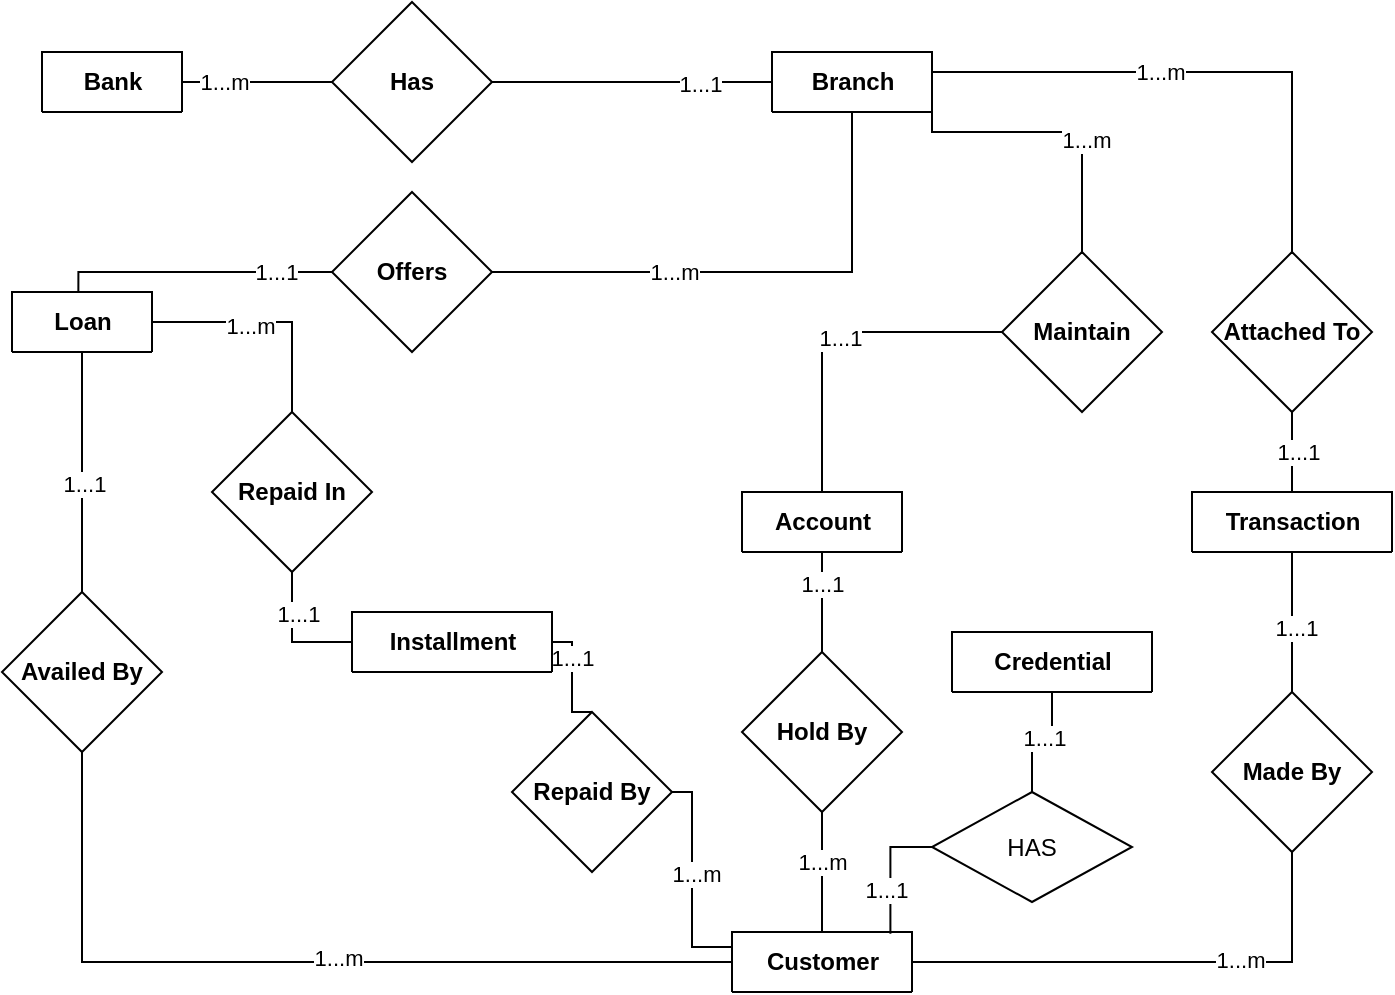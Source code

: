 <mxfile version="24.4.9" type="device">
  <diagram id="R2lEEEUBdFMjLlhIrx00" name="Page-1">
    <mxGraphModel dx="989" dy="1609" grid="1" gridSize="10" guides="1" tooltips="1" connect="1" arrows="1" fold="1" page="1" pageScale="1" pageWidth="850" pageHeight="1100" math="0" shadow="0" extFonts="Permanent Marker^https://fonts.googleapis.com/css?family=Permanent+Marker">
      <root>
        <mxCell id="0" />
        <mxCell id="1" parent="0" />
        <mxCell id="iiLGpg_i-QroYC0G67r9-32" value="" style="rounded=0;orthogonalLoop=1;jettySize=auto;html=1;endArrow=none;endFill=0;" parent="1" source="iiLGpg_i-QroYC0G67r9-1" target="iiLGpg_i-QroYC0G67r9-31" edge="1">
          <mxGeometry relative="1" as="geometry" />
        </mxCell>
        <mxCell id="iiLGpg_i-QroYC0G67r9-34" value="1...m" style="edgeLabel;html=1;align=center;verticalAlign=middle;resizable=0;points=[];" parent="iiLGpg_i-QroYC0G67r9-32" vertex="1" connectable="0">
          <mxGeometry x="-0.45" relative="1" as="geometry">
            <mxPoint as="offset" />
          </mxGeometry>
        </mxCell>
        <mxCell id="iiLGpg_i-QroYC0G67r9-1" value="Bank" style="shape=table;startSize=30;container=1;collapsible=1;childLayout=tableLayout;fixedRows=1;rowLines=0;fontStyle=1;align=center;resizeLast=1;html=1;" parent="1" vertex="1" collapsed="1">
          <mxGeometry x="135" y="20" width="70" height="30" as="geometry">
            <mxRectangle x="25" y="5" width="180" height="180" as="alternateBounds" />
          </mxGeometry>
        </mxCell>
        <mxCell id="iiLGpg_i-QroYC0G67r9-2" value="" style="shape=tableRow;horizontal=0;startSize=0;swimlaneHead=0;swimlaneBody=0;fillColor=none;collapsible=0;dropTarget=0;points=[[0,0.5],[1,0.5]];portConstraint=eastwest;top=0;left=0;right=0;bottom=1;" parent="iiLGpg_i-QroYC0G67r9-1" vertex="1">
          <mxGeometry y="30" width="180" height="30" as="geometry" />
        </mxCell>
        <mxCell id="iiLGpg_i-QroYC0G67r9-3" value="PK" style="shape=partialRectangle;connectable=0;fillColor=none;top=0;left=0;bottom=0;right=0;fontStyle=1;overflow=hidden;whiteSpace=wrap;html=1;" parent="iiLGpg_i-QroYC0G67r9-2" vertex="1">
          <mxGeometry width="30" height="30" as="geometry">
            <mxRectangle width="30" height="30" as="alternateBounds" />
          </mxGeometry>
        </mxCell>
        <mxCell id="iiLGpg_i-QroYC0G67r9-4" value="BankId" style="shape=partialRectangle;connectable=0;fillColor=none;top=0;left=0;bottom=0;right=0;align=left;spacingLeft=6;fontStyle=5;overflow=hidden;whiteSpace=wrap;html=1;" parent="iiLGpg_i-QroYC0G67r9-2" vertex="1">
          <mxGeometry x="30" width="150" height="30" as="geometry">
            <mxRectangle width="150" height="30" as="alternateBounds" />
          </mxGeometry>
        </mxCell>
        <mxCell id="iiLGpg_i-QroYC0G67r9-5" value="" style="shape=tableRow;horizontal=0;startSize=0;swimlaneHead=0;swimlaneBody=0;fillColor=none;collapsible=0;dropTarget=0;points=[[0,0.5],[1,0.5]];portConstraint=eastwest;top=0;left=0;right=0;bottom=0;" parent="iiLGpg_i-QroYC0G67r9-1" vertex="1">
          <mxGeometry y="60" width="180" height="30" as="geometry" />
        </mxCell>
        <mxCell id="iiLGpg_i-QroYC0G67r9-6" value="" style="shape=partialRectangle;connectable=0;fillColor=none;top=0;left=0;bottom=0;right=0;editable=1;overflow=hidden;whiteSpace=wrap;html=1;" parent="iiLGpg_i-QroYC0G67r9-5" vertex="1">
          <mxGeometry width="30" height="30" as="geometry">
            <mxRectangle width="30" height="30" as="alternateBounds" />
          </mxGeometry>
        </mxCell>
        <mxCell id="iiLGpg_i-QroYC0G67r9-7" value="Name&lt;span style=&quot;white-space: pre;&quot;&gt;&#x9;&lt;/span&gt;&lt;span style=&quot;white-space: pre;&quot;&gt;&#x9;&lt;/span&gt;" style="shape=partialRectangle;connectable=0;fillColor=none;top=0;left=0;bottom=0;right=0;align=left;spacingLeft=6;overflow=hidden;whiteSpace=wrap;html=1;" parent="iiLGpg_i-QroYC0G67r9-5" vertex="1">
          <mxGeometry x="30" width="150" height="30" as="geometry">
            <mxRectangle width="150" height="30" as="alternateBounds" />
          </mxGeometry>
        </mxCell>
        <mxCell id="LLQSZFZiRo9sXEo142x3-3" value="" style="shape=tableRow;horizontal=0;startSize=0;swimlaneHead=0;swimlaneBody=0;fillColor=none;collapsible=0;dropTarget=0;points=[[0,0.5],[1,0.5]];portConstraint=eastwest;top=0;left=0;right=0;bottom=0;" vertex="1" parent="iiLGpg_i-QroYC0G67r9-1">
          <mxGeometry y="90" width="180" height="30" as="geometry" />
        </mxCell>
        <mxCell id="LLQSZFZiRo9sXEo142x3-4" value="" style="shape=partialRectangle;connectable=0;fillColor=none;top=0;left=0;bottom=0;right=0;editable=1;overflow=hidden;" vertex="1" parent="LLQSZFZiRo9sXEo142x3-3">
          <mxGeometry width="30" height="30" as="geometry">
            <mxRectangle width="30" height="30" as="alternateBounds" />
          </mxGeometry>
        </mxCell>
        <mxCell id="LLQSZFZiRo9sXEo142x3-5" value="Address" style="shape=partialRectangle;connectable=0;fillColor=none;top=0;left=0;bottom=0;right=0;align=left;spacingLeft=6;overflow=hidden;" vertex="1" parent="LLQSZFZiRo9sXEo142x3-3">
          <mxGeometry x="30" width="150" height="30" as="geometry">
            <mxRectangle width="150" height="30" as="alternateBounds" />
          </mxGeometry>
        </mxCell>
        <mxCell id="LLQSZFZiRo9sXEo142x3-9" value="" style="shape=tableRow;horizontal=0;startSize=0;swimlaneHead=0;swimlaneBody=0;fillColor=none;collapsible=0;dropTarget=0;points=[[0,0.5],[1,0.5]];portConstraint=eastwest;top=0;left=0;right=0;bottom=0;" vertex="1" parent="iiLGpg_i-QroYC0G67r9-1">
          <mxGeometry y="120" width="180" height="30" as="geometry" />
        </mxCell>
        <mxCell id="LLQSZFZiRo9sXEo142x3-10" value="" style="shape=partialRectangle;connectable=0;fillColor=none;top=0;left=0;bottom=0;right=0;editable=1;overflow=hidden;" vertex="1" parent="LLQSZFZiRo9sXEo142x3-9">
          <mxGeometry width="30" height="30" as="geometry">
            <mxRectangle width="30" height="30" as="alternateBounds" />
          </mxGeometry>
        </mxCell>
        <mxCell id="LLQSZFZiRo9sXEo142x3-11" value="Email" style="shape=partialRectangle;connectable=0;fillColor=none;top=0;left=0;bottom=0;right=0;align=left;spacingLeft=6;overflow=hidden;" vertex="1" parent="LLQSZFZiRo9sXEo142x3-9">
          <mxGeometry x="30" width="150" height="30" as="geometry">
            <mxRectangle width="150" height="30" as="alternateBounds" />
          </mxGeometry>
        </mxCell>
        <mxCell id="LLQSZFZiRo9sXEo142x3-12" value="" style="shape=tableRow;horizontal=0;startSize=0;swimlaneHead=0;swimlaneBody=0;fillColor=none;collapsible=0;dropTarget=0;points=[[0,0.5],[1,0.5]];portConstraint=eastwest;top=0;left=0;right=0;bottom=0;" vertex="1" parent="iiLGpg_i-QroYC0G67r9-1">
          <mxGeometry y="150" width="180" height="30" as="geometry" />
        </mxCell>
        <mxCell id="LLQSZFZiRo9sXEo142x3-13" value="" style="shape=partialRectangle;connectable=0;fillColor=none;top=0;left=0;bottom=0;right=0;editable=1;overflow=hidden;" vertex="1" parent="LLQSZFZiRo9sXEo142x3-12">
          <mxGeometry width="30" height="30" as="geometry">
            <mxRectangle width="30" height="30" as="alternateBounds" />
          </mxGeometry>
        </mxCell>
        <mxCell id="LLQSZFZiRo9sXEo142x3-14" value="Phone" style="shape=partialRectangle;connectable=0;fillColor=none;top=0;left=0;bottom=0;right=0;align=left;spacingLeft=6;overflow=hidden;" vertex="1" parent="LLQSZFZiRo9sXEo142x3-12">
          <mxGeometry x="30" width="150" height="30" as="geometry">
            <mxRectangle width="150" height="30" as="alternateBounds" />
          </mxGeometry>
        </mxCell>
        <mxCell id="iiLGpg_i-QroYC0G67r9-14" value="Branch" style="shape=table;startSize=30;container=1;collapsible=1;childLayout=tableLayout;fixedRows=1;rowLines=0;fontStyle=1;align=center;resizeLast=1;html=1;" parent="1" vertex="1" collapsed="1">
          <mxGeometry x="500" y="20" width="80" height="30" as="geometry">
            <mxRectangle x="500" y="-10" width="180" height="180" as="alternateBounds" />
          </mxGeometry>
        </mxCell>
        <mxCell id="iiLGpg_i-QroYC0G67r9-15" value="" style="shape=tableRow;horizontal=0;startSize=0;swimlaneHead=0;swimlaneBody=0;fillColor=none;collapsible=0;dropTarget=0;points=[[0,0.5],[1,0.5]];portConstraint=eastwest;top=0;left=0;right=0;bottom=1;" parent="iiLGpg_i-QroYC0G67r9-14" vertex="1">
          <mxGeometry y="30" width="180" height="30" as="geometry" />
        </mxCell>
        <mxCell id="iiLGpg_i-QroYC0G67r9-16" value="PK" style="shape=partialRectangle;connectable=0;fillColor=none;top=0;left=0;bottom=0;right=0;fontStyle=1;overflow=hidden;whiteSpace=wrap;html=1;" parent="iiLGpg_i-QroYC0G67r9-15" vertex="1">
          <mxGeometry width="30" height="30" as="geometry">
            <mxRectangle width="30" height="30" as="alternateBounds" />
          </mxGeometry>
        </mxCell>
        <mxCell id="iiLGpg_i-QroYC0G67r9-17" value="BranchId" style="shape=partialRectangle;connectable=0;fillColor=none;top=0;left=0;bottom=0;right=0;align=left;spacingLeft=6;fontStyle=5;overflow=hidden;whiteSpace=wrap;html=1;" parent="iiLGpg_i-QroYC0G67r9-15" vertex="1">
          <mxGeometry x="30" width="150" height="30" as="geometry">
            <mxRectangle width="150" height="30" as="alternateBounds" />
          </mxGeometry>
        </mxCell>
        <mxCell id="LLQSZFZiRo9sXEo142x3-15" value="" style="shape=tableRow;horizontal=0;startSize=0;swimlaneHead=0;swimlaneBody=0;fillColor=none;collapsible=0;dropTarget=0;points=[[0,0.5],[1,0.5]];portConstraint=eastwest;top=0;left=0;right=0;bottom=0;" vertex="1" parent="iiLGpg_i-QroYC0G67r9-14">
          <mxGeometry y="60" width="180" height="30" as="geometry" />
        </mxCell>
        <mxCell id="LLQSZFZiRo9sXEo142x3-16" value="" style="shape=partialRectangle;connectable=0;fillColor=none;top=0;left=0;bottom=0;right=0;editable=1;overflow=hidden;" vertex="1" parent="LLQSZFZiRo9sXEo142x3-15">
          <mxGeometry width="30" height="30" as="geometry">
            <mxRectangle width="30" height="30" as="alternateBounds" />
          </mxGeometry>
        </mxCell>
        <mxCell id="LLQSZFZiRo9sXEo142x3-17" value="Name" style="shape=partialRectangle;connectable=0;fillColor=none;top=0;left=0;bottom=0;right=0;align=left;spacingLeft=6;overflow=hidden;" vertex="1" parent="LLQSZFZiRo9sXEo142x3-15">
          <mxGeometry x="30" width="150" height="30" as="geometry">
            <mxRectangle width="150" height="30" as="alternateBounds" />
          </mxGeometry>
        </mxCell>
        <mxCell id="iiLGpg_i-QroYC0G67r9-18" value="" style="shape=tableRow;horizontal=0;startSize=0;swimlaneHead=0;swimlaneBody=0;fillColor=none;collapsible=0;dropTarget=0;points=[[0,0.5],[1,0.5]];portConstraint=eastwest;top=0;left=0;right=0;bottom=0;" parent="iiLGpg_i-QroYC0G67r9-14" vertex="1">
          <mxGeometry y="90" width="180" height="30" as="geometry" />
        </mxCell>
        <mxCell id="iiLGpg_i-QroYC0G67r9-19" value="" style="shape=partialRectangle;connectable=0;fillColor=none;top=0;left=0;bottom=0;right=0;editable=1;overflow=hidden;whiteSpace=wrap;html=1;" parent="iiLGpg_i-QroYC0G67r9-18" vertex="1">
          <mxGeometry width="30" height="30" as="geometry">
            <mxRectangle width="30" height="30" as="alternateBounds" />
          </mxGeometry>
        </mxCell>
        <mxCell id="iiLGpg_i-QroYC0G67r9-20" value="Address" style="shape=partialRectangle;connectable=0;fillColor=none;top=0;left=0;bottom=0;right=0;align=left;spacingLeft=6;overflow=hidden;whiteSpace=wrap;html=1;" parent="iiLGpg_i-QroYC0G67r9-18" vertex="1">
          <mxGeometry x="30" width="150" height="30" as="geometry">
            <mxRectangle width="150" height="30" as="alternateBounds" />
          </mxGeometry>
        </mxCell>
        <mxCell id="iiLGpg_i-QroYC0G67r9-21" value="" style="shape=tableRow;horizontal=0;startSize=0;swimlaneHead=0;swimlaneBody=0;fillColor=none;collapsible=0;dropTarget=0;points=[[0,0.5],[1,0.5]];portConstraint=eastwest;top=0;left=0;right=0;bottom=0;" parent="iiLGpg_i-QroYC0G67r9-14" vertex="1">
          <mxGeometry y="120" width="180" height="30" as="geometry" />
        </mxCell>
        <mxCell id="iiLGpg_i-QroYC0G67r9-22" value="" style="shape=partialRectangle;connectable=0;fillColor=none;top=0;left=0;bottom=0;right=0;editable=1;overflow=hidden;whiteSpace=wrap;html=1;" parent="iiLGpg_i-QroYC0G67r9-21" vertex="1">
          <mxGeometry width="30" height="30" as="geometry">
            <mxRectangle width="30" height="30" as="alternateBounds" />
          </mxGeometry>
        </mxCell>
        <mxCell id="iiLGpg_i-QroYC0G67r9-23" value="E-mail" style="shape=partialRectangle;connectable=0;fillColor=none;top=0;left=0;bottom=0;right=0;align=left;spacingLeft=6;overflow=hidden;whiteSpace=wrap;html=1;" parent="iiLGpg_i-QroYC0G67r9-21" vertex="1">
          <mxGeometry x="30" width="150" height="30" as="geometry">
            <mxRectangle width="150" height="30" as="alternateBounds" />
          </mxGeometry>
        </mxCell>
        <mxCell id="LLQSZFZiRo9sXEo142x3-18" value="" style="shape=tableRow;horizontal=0;startSize=0;swimlaneHead=0;swimlaneBody=0;fillColor=none;collapsible=0;dropTarget=0;points=[[0,0.5],[1,0.5]];portConstraint=eastwest;top=0;left=0;right=0;bottom=0;" vertex="1" parent="iiLGpg_i-QroYC0G67r9-14">
          <mxGeometry y="150" width="180" height="30" as="geometry" />
        </mxCell>
        <mxCell id="LLQSZFZiRo9sXEo142x3-19" value="" style="shape=partialRectangle;connectable=0;fillColor=none;top=0;left=0;bottom=0;right=0;editable=1;overflow=hidden;" vertex="1" parent="LLQSZFZiRo9sXEo142x3-18">
          <mxGeometry width="30" height="30" as="geometry">
            <mxRectangle width="30" height="30" as="alternateBounds" />
          </mxGeometry>
        </mxCell>
        <mxCell id="LLQSZFZiRo9sXEo142x3-20" value="Phone" style="shape=partialRectangle;connectable=0;fillColor=none;top=0;left=0;bottom=0;right=0;align=left;spacingLeft=6;overflow=hidden;" vertex="1" parent="LLQSZFZiRo9sXEo142x3-18">
          <mxGeometry x="30" width="150" height="30" as="geometry">
            <mxRectangle width="150" height="30" as="alternateBounds" />
          </mxGeometry>
        </mxCell>
        <mxCell id="iiLGpg_i-QroYC0G67r9-33" style="rounded=0;orthogonalLoop=1;jettySize=auto;html=1;entryX=0;entryY=0.5;entryDx=0;entryDy=0;endArrow=none;endFill=0;" parent="1" source="iiLGpg_i-QroYC0G67r9-31" target="iiLGpg_i-QroYC0G67r9-18" edge="1">
          <mxGeometry relative="1" as="geometry" />
        </mxCell>
        <mxCell id="iiLGpg_i-QroYC0G67r9-37" value="1...1" style="edgeLabel;html=1;align=center;verticalAlign=middle;resizable=0;points=[];" parent="iiLGpg_i-QroYC0G67r9-33" vertex="1" connectable="0">
          <mxGeometry x="0.489" y="-1" relative="1" as="geometry">
            <mxPoint as="offset" />
          </mxGeometry>
        </mxCell>
        <mxCell id="iiLGpg_i-QroYC0G67r9-31" value="Has" style="rhombus;whiteSpace=wrap;html=1;startSize=30;fontStyle=1;" parent="1" vertex="1">
          <mxGeometry x="280" y="-5" width="80" height="80" as="geometry" />
        </mxCell>
        <mxCell id="iiLGpg_i-QroYC0G67r9-94" value="" style="edgeStyle=orthogonalEdgeStyle;rounded=0;orthogonalLoop=1;jettySize=auto;html=1;endArrow=none;endFill=0;" parent="1" source="iiLGpg_i-QroYC0G67r9-38" target="iiLGpg_i-QroYC0G67r9-93" edge="1">
          <mxGeometry relative="1" as="geometry" />
        </mxCell>
        <mxCell id="iiLGpg_i-QroYC0G67r9-96" value="1...1" style="edgeLabel;html=1;align=center;verticalAlign=middle;resizable=0;points=[];" parent="iiLGpg_i-QroYC0G67r9-94" vertex="1" connectable="0">
          <mxGeometry x="-0.382" relative="1" as="geometry">
            <mxPoint as="offset" />
          </mxGeometry>
        </mxCell>
        <mxCell id="iiLGpg_i-QroYC0G67r9-38" value="Account" style="shape=table;startSize=30;container=1;collapsible=1;childLayout=tableLayout;fixedRows=1;rowLines=0;fontStyle=1;align=center;resizeLast=1;html=1;" parent="1" vertex="1" collapsed="1">
          <mxGeometry x="485" y="240" width="80" height="30" as="geometry">
            <mxRectangle x="435" y="360" width="180" height="120" as="alternateBounds" />
          </mxGeometry>
        </mxCell>
        <mxCell id="iiLGpg_i-QroYC0G67r9-39" value="" style="shape=tableRow;horizontal=0;startSize=0;swimlaneHead=0;swimlaneBody=0;fillColor=none;collapsible=0;dropTarget=0;points=[[0,0.5],[1,0.5]];portConstraint=eastwest;top=0;left=0;right=0;bottom=1;" parent="iiLGpg_i-QroYC0G67r9-38" vertex="1">
          <mxGeometry y="30" width="180" height="30" as="geometry" />
        </mxCell>
        <mxCell id="iiLGpg_i-QroYC0G67r9-40" value="PK" style="shape=partialRectangle;connectable=0;fillColor=none;top=0;left=0;bottom=0;right=0;fontStyle=1;overflow=hidden;whiteSpace=wrap;html=1;" parent="iiLGpg_i-QroYC0G67r9-39" vertex="1">
          <mxGeometry width="30" height="30" as="geometry">
            <mxRectangle width="30" height="30" as="alternateBounds" />
          </mxGeometry>
        </mxCell>
        <mxCell id="iiLGpg_i-QroYC0G67r9-41" value="Account_Id" style="shape=partialRectangle;connectable=0;fillColor=none;top=0;left=0;bottom=0;right=0;align=left;spacingLeft=6;fontStyle=5;overflow=hidden;whiteSpace=wrap;html=1;" parent="iiLGpg_i-QroYC0G67r9-39" vertex="1">
          <mxGeometry x="30" width="150" height="30" as="geometry">
            <mxRectangle width="150" height="30" as="alternateBounds" />
          </mxGeometry>
        </mxCell>
        <mxCell id="iiLGpg_i-QroYC0G67r9-42" value="" style="shape=tableRow;horizontal=0;startSize=0;swimlaneHead=0;swimlaneBody=0;fillColor=none;collapsible=0;dropTarget=0;points=[[0,0.5],[1,0.5]];portConstraint=eastwest;top=0;left=0;right=0;bottom=0;" parent="iiLGpg_i-QroYC0G67r9-38" vertex="1">
          <mxGeometry y="60" width="180" height="30" as="geometry" />
        </mxCell>
        <mxCell id="iiLGpg_i-QroYC0G67r9-43" value="" style="shape=partialRectangle;connectable=0;fillColor=none;top=0;left=0;bottom=0;right=0;editable=1;overflow=hidden;whiteSpace=wrap;html=1;" parent="iiLGpg_i-QroYC0G67r9-42" vertex="1">
          <mxGeometry width="30" height="30" as="geometry">
            <mxRectangle width="30" height="30" as="alternateBounds" />
          </mxGeometry>
        </mxCell>
        <mxCell id="iiLGpg_i-QroYC0G67r9-44" value="Account_Type" style="shape=partialRectangle;connectable=0;fillColor=none;top=0;left=0;bottom=0;right=0;align=left;spacingLeft=6;overflow=hidden;whiteSpace=wrap;html=1;" parent="iiLGpg_i-QroYC0G67r9-42" vertex="1">
          <mxGeometry x="30" width="150" height="30" as="geometry">
            <mxRectangle width="150" height="30" as="alternateBounds" />
          </mxGeometry>
        </mxCell>
        <mxCell id="iiLGpg_i-QroYC0G67r9-45" value="" style="shape=tableRow;horizontal=0;startSize=0;swimlaneHead=0;swimlaneBody=0;fillColor=none;collapsible=0;dropTarget=0;points=[[0,0.5],[1,0.5]];portConstraint=eastwest;top=0;left=0;right=0;bottom=0;" parent="iiLGpg_i-QroYC0G67r9-38" vertex="1">
          <mxGeometry y="90" width="180" height="30" as="geometry" />
        </mxCell>
        <mxCell id="iiLGpg_i-QroYC0G67r9-46" value="" style="shape=partialRectangle;connectable=0;fillColor=none;top=0;left=0;bottom=0;right=0;editable=1;overflow=hidden;whiteSpace=wrap;html=1;" parent="iiLGpg_i-QroYC0G67r9-45" vertex="1">
          <mxGeometry width="30" height="30" as="geometry">
            <mxRectangle width="30" height="30" as="alternateBounds" />
          </mxGeometry>
        </mxCell>
        <mxCell id="iiLGpg_i-QroYC0G67r9-47" value="Balance" style="shape=partialRectangle;connectable=0;fillColor=none;top=0;left=0;bottom=0;right=0;align=left;spacingLeft=6;overflow=hidden;whiteSpace=wrap;html=1;" parent="iiLGpg_i-QroYC0G67r9-45" vertex="1">
          <mxGeometry x="30" width="150" height="30" as="geometry">
            <mxRectangle width="150" height="30" as="alternateBounds" />
          </mxGeometry>
        </mxCell>
        <mxCell id="LLQSZFZiRo9sXEo142x3-47" style="edgeStyle=orthogonalEdgeStyle;rounded=0;orthogonalLoop=1;jettySize=auto;html=1;entryX=1;entryY=0.25;entryDx=0;entryDy=0;endArrow=none;endFill=0;" edge="1" parent="1" source="iiLGpg_i-QroYC0G67r9-51" target="iiLGpg_i-QroYC0G67r9-14">
          <mxGeometry relative="1" as="geometry">
            <Array as="points">
              <mxPoint x="655" y="60" />
              <mxPoint x="580" y="60" />
            </Array>
          </mxGeometry>
        </mxCell>
        <mxCell id="LLQSZFZiRo9sXEo142x3-49" value="1...m" style="edgeLabel;html=1;align=center;verticalAlign=middle;resizable=0;points=[];" vertex="1" connectable="0" parent="LLQSZFZiRo9sXEo142x3-47">
          <mxGeometry x="-0.323" y="-2" relative="1" as="geometry">
            <mxPoint as="offset" />
          </mxGeometry>
        </mxCell>
        <mxCell id="LLQSZFZiRo9sXEo142x3-48" style="edgeStyle=orthogonalEdgeStyle;rounded=0;orthogonalLoop=1;jettySize=auto;html=1;entryX=0.5;entryY=0;entryDx=0;entryDy=0;endArrow=none;endFill=0;" edge="1" parent="1" source="iiLGpg_i-QroYC0G67r9-51" target="iiLGpg_i-QroYC0G67r9-38">
          <mxGeometry relative="1" as="geometry" />
        </mxCell>
        <mxCell id="LLQSZFZiRo9sXEo142x3-50" value="1...1" style="edgeLabel;html=1;align=center;verticalAlign=middle;resizable=0;points=[];" vertex="1" connectable="0" parent="LLQSZFZiRo9sXEo142x3-48">
          <mxGeometry x="-0.049" y="3" relative="1" as="geometry">
            <mxPoint as="offset" />
          </mxGeometry>
        </mxCell>
        <mxCell id="iiLGpg_i-QroYC0G67r9-51" value="Maintain" style="rhombus;whiteSpace=wrap;html=1;startSize=30;fontStyle=1;" parent="1" vertex="1">
          <mxGeometry x="615" y="120" width="80" height="80" as="geometry" />
        </mxCell>
        <mxCell id="LLQSZFZiRo9sXEo142x3-53" style="edgeStyle=orthogonalEdgeStyle;rounded=0;orthogonalLoop=1;jettySize=auto;html=1;entryX=0.5;entryY=0;entryDx=0;entryDy=0;endArrow=none;endFill=0;" edge="1" parent="1" source="iiLGpg_i-QroYC0G67r9-56" target="iiLGpg_i-QroYC0G67r9-86">
          <mxGeometry relative="1" as="geometry" />
        </mxCell>
        <mxCell id="LLQSZFZiRo9sXEo142x3-55" value="1...1" style="edgeLabel;html=1;align=center;verticalAlign=middle;resizable=0;points=[];" vertex="1" connectable="0" parent="LLQSZFZiRo9sXEo142x3-53">
          <mxGeometry x="0.097" y="1" relative="1" as="geometry">
            <mxPoint as="offset" />
          </mxGeometry>
        </mxCell>
        <mxCell id="LLQSZFZiRo9sXEo142x3-57" style="edgeStyle=orthogonalEdgeStyle;rounded=0;orthogonalLoop=1;jettySize=auto;html=1;entryX=0.5;entryY=0;entryDx=0;entryDy=0;endArrow=none;endFill=0;" edge="1" parent="1" source="iiLGpg_i-QroYC0G67r9-56" target="4GdcKjIwbyqpilMdw9N3-21">
          <mxGeometry relative="1" as="geometry" />
        </mxCell>
        <mxCell id="LLQSZFZiRo9sXEo142x3-60" value="1...m" style="edgeLabel;html=1;align=center;verticalAlign=middle;resizable=0;points=[];" vertex="1" connectable="0" parent="LLQSZFZiRo9sXEo142x3-57">
          <mxGeometry x="-0.145" y="-2" relative="1" as="geometry">
            <mxPoint as="offset" />
          </mxGeometry>
        </mxCell>
        <mxCell id="iiLGpg_i-QroYC0G67r9-56" value="Loan" style="shape=table;startSize=30;container=1;collapsible=1;childLayout=tableLayout;fixedRows=1;rowLines=0;fontStyle=1;align=center;resizeLast=1;html=1;" parent="1" vertex="1" collapsed="1">
          <mxGeometry x="120" y="140" width="70" height="30" as="geometry">
            <mxRectangle x="20" y="310" width="180" height="150" as="alternateBounds" />
          </mxGeometry>
        </mxCell>
        <mxCell id="iiLGpg_i-QroYC0G67r9-57" value="" style="shape=tableRow;horizontal=0;startSize=0;swimlaneHead=0;swimlaneBody=0;fillColor=none;collapsible=0;dropTarget=0;points=[[0,0.5],[1,0.5]];portConstraint=eastwest;top=0;left=0;right=0;bottom=1;" parent="iiLGpg_i-QroYC0G67r9-56" vertex="1">
          <mxGeometry y="30" width="180" height="30" as="geometry" />
        </mxCell>
        <mxCell id="iiLGpg_i-QroYC0G67r9-58" value="PK" style="shape=partialRectangle;connectable=0;fillColor=none;top=0;left=0;bottom=0;right=0;fontStyle=1;overflow=hidden;whiteSpace=wrap;html=1;" parent="iiLGpg_i-QroYC0G67r9-57" vertex="1">
          <mxGeometry width="30" height="30" as="geometry">
            <mxRectangle width="30" height="30" as="alternateBounds" />
          </mxGeometry>
        </mxCell>
        <mxCell id="iiLGpg_i-QroYC0G67r9-59" value="Loan_Id" style="shape=partialRectangle;connectable=0;fillColor=none;top=0;left=0;bottom=0;right=0;align=left;spacingLeft=6;fontStyle=5;overflow=hidden;whiteSpace=wrap;html=1;" parent="iiLGpg_i-QroYC0G67r9-57" vertex="1">
          <mxGeometry x="30" width="150" height="30" as="geometry">
            <mxRectangle width="150" height="30" as="alternateBounds" />
          </mxGeometry>
        </mxCell>
        <mxCell id="iiLGpg_i-QroYC0G67r9-60" value="" style="shape=tableRow;horizontal=0;startSize=0;swimlaneHead=0;swimlaneBody=0;fillColor=none;collapsible=0;dropTarget=0;points=[[0,0.5],[1,0.5]];portConstraint=eastwest;top=0;left=0;right=0;bottom=0;" parent="iiLGpg_i-QroYC0G67r9-56" vertex="1">
          <mxGeometry y="60" width="180" height="30" as="geometry" />
        </mxCell>
        <mxCell id="iiLGpg_i-QroYC0G67r9-61" value="" style="shape=partialRectangle;connectable=0;fillColor=none;top=0;left=0;bottom=0;right=0;editable=1;overflow=hidden;whiteSpace=wrap;html=1;" parent="iiLGpg_i-QroYC0G67r9-60" vertex="1">
          <mxGeometry width="30" height="30" as="geometry">
            <mxRectangle width="30" height="30" as="alternateBounds" />
          </mxGeometry>
        </mxCell>
        <mxCell id="iiLGpg_i-QroYC0G67r9-62" value="Date" style="shape=partialRectangle;connectable=0;fillColor=none;top=0;left=0;bottom=0;right=0;align=left;spacingLeft=6;overflow=hidden;whiteSpace=wrap;html=1;" parent="iiLGpg_i-QroYC0G67r9-60" vertex="1">
          <mxGeometry x="30" width="150" height="30" as="geometry">
            <mxRectangle width="150" height="30" as="alternateBounds" />
          </mxGeometry>
        </mxCell>
        <mxCell id="iiLGpg_i-QroYC0G67r9-63" value="" style="shape=tableRow;horizontal=0;startSize=0;swimlaneHead=0;swimlaneBody=0;fillColor=none;collapsible=0;dropTarget=0;points=[[0,0.5],[1,0.5]];portConstraint=eastwest;top=0;left=0;right=0;bottom=0;" parent="iiLGpg_i-QroYC0G67r9-56" vertex="1">
          <mxGeometry y="90" width="180" height="30" as="geometry" />
        </mxCell>
        <mxCell id="iiLGpg_i-QroYC0G67r9-64" value="" style="shape=partialRectangle;connectable=0;fillColor=none;top=0;left=0;bottom=0;right=0;editable=1;overflow=hidden;whiteSpace=wrap;html=1;" parent="iiLGpg_i-QroYC0G67r9-63" vertex="1">
          <mxGeometry width="30" height="30" as="geometry">
            <mxRectangle width="30" height="30" as="alternateBounds" />
          </mxGeometry>
        </mxCell>
        <mxCell id="iiLGpg_i-QroYC0G67r9-65" value="Amount" style="shape=partialRectangle;connectable=0;fillColor=none;top=0;left=0;bottom=0;right=0;align=left;spacingLeft=6;overflow=hidden;whiteSpace=wrap;html=1;" parent="iiLGpg_i-QroYC0G67r9-63" vertex="1">
          <mxGeometry x="30" width="150" height="30" as="geometry">
            <mxRectangle width="150" height="30" as="alternateBounds" />
          </mxGeometry>
        </mxCell>
        <mxCell id="LLQSZFZiRo9sXEo142x3-34" value="" style="shape=tableRow;horizontal=0;startSize=0;swimlaneHead=0;swimlaneBody=0;fillColor=none;collapsible=0;dropTarget=0;points=[[0,0.5],[1,0.5]];portConstraint=eastwest;top=0;left=0;right=0;bottom=0;" vertex="1" parent="iiLGpg_i-QroYC0G67r9-56">
          <mxGeometry y="120" width="180" height="30" as="geometry" />
        </mxCell>
        <mxCell id="LLQSZFZiRo9sXEo142x3-35" value="" style="shape=partialRectangle;connectable=0;fillColor=none;top=0;left=0;bottom=0;right=0;editable=1;overflow=hidden;" vertex="1" parent="LLQSZFZiRo9sXEo142x3-34">
          <mxGeometry width="30" height="30" as="geometry">
            <mxRectangle width="30" height="30" as="alternateBounds" />
          </mxGeometry>
        </mxCell>
        <mxCell id="LLQSZFZiRo9sXEo142x3-36" value="Duration" style="shape=partialRectangle;connectable=0;fillColor=none;top=0;left=0;bottom=0;right=0;align=left;spacingLeft=6;overflow=hidden;" vertex="1" parent="LLQSZFZiRo9sXEo142x3-34">
          <mxGeometry x="30" width="150" height="30" as="geometry">
            <mxRectangle width="150" height="30" as="alternateBounds" />
          </mxGeometry>
        </mxCell>
        <mxCell id="LLQSZFZiRo9sXEo142x3-45" style="edgeStyle=orthogonalEdgeStyle;rounded=0;orthogonalLoop=1;jettySize=auto;html=1;entryX=0.5;entryY=1;entryDx=0;entryDy=0;endArrow=none;endFill=0;" edge="1" parent="1" source="iiLGpg_i-QroYC0G67r9-70" target="iiLGpg_i-QroYC0G67r9-14">
          <mxGeometry relative="1" as="geometry" />
        </mxCell>
        <mxCell id="LLQSZFZiRo9sXEo142x3-46" value="1...m" style="edgeLabel;html=1;align=center;verticalAlign=middle;resizable=0;points=[];" vertex="1" connectable="0" parent="LLQSZFZiRo9sXEo142x3-45">
          <mxGeometry x="-0.301" relative="1" as="geometry">
            <mxPoint as="offset" />
          </mxGeometry>
        </mxCell>
        <mxCell id="iiLGpg_i-QroYC0G67r9-70" value="Offers" style="rhombus;whiteSpace=wrap;html=1;startSize=30;fontStyle=1;" parent="1" vertex="1">
          <mxGeometry x="280" y="90" width="80" height="80" as="geometry" />
        </mxCell>
        <mxCell id="iiLGpg_i-QroYC0G67r9-72" style="edgeStyle=orthogonalEdgeStyle;rounded=0;orthogonalLoop=1;jettySize=auto;html=1;entryX=0.474;entryY=-0.011;entryDx=0;entryDy=0;entryPerimeter=0;endArrow=none;endFill=0;" parent="1" source="iiLGpg_i-QroYC0G67r9-70" target="iiLGpg_i-QroYC0G67r9-56" edge="1">
          <mxGeometry relative="1" as="geometry">
            <Array as="points">
              <mxPoint x="153" y="130" />
            </Array>
          </mxGeometry>
        </mxCell>
        <mxCell id="iiLGpg_i-QroYC0G67r9-90" value="1...1" style="edgeLabel;html=1;align=center;verticalAlign=middle;resizable=0;points=[];" parent="iiLGpg_i-QroYC0G67r9-72" vertex="1" connectable="0">
          <mxGeometry x="-0.59" y="-1" relative="1" as="geometry">
            <mxPoint y="1" as="offset" />
          </mxGeometry>
        </mxCell>
        <mxCell id="iiLGpg_i-QroYC0G67r9-73" value="Customer" style="shape=table;startSize=30;container=1;collapsible=1;childLayout=tableLayout;fixedRows=1;rowLines=0;fontStyle=1;align=center;resizeLast=1;html=1;" parent="1" vertex="1" collapsed="1">
          <mxGeometry x="480" y="460" width="90" height="30" as="geometry">
            <mxRectangle x="255" y="815" width="180" height="180" as="alternateBounds" />
          </mxGeometry>
        </mxCell>
        <mxCell id="iiLGpg_i-QroYC0G67r9-74" value="" style="shape=tableRow;horizontal=0;startSize=0;swimlaneHead=0;swimlaneBody=0;fillColor=none;collapsible=0;dropTarget=0;points=[[0,0.5],[1,0.5]];portConstraint=eastwest;top=0;left=0;right=0;bottom=1;" parent="iiLGpg_i-QroYC0G67r9-73" vertex="1">
          <mxGeometry y="30" width="180" height="30" as="geometry" />
        </mxCell>
        <mxCell id="iiLGpg_i-QroYC0G67r9-75" value="PK" style="shape=partialRectangle;connectable=0;fillColor=none;top=0;left=0;bottom=0;right=0;fontStyle=1;overflow=hidden;whiteSpace=wrap;html=1;" parent="iiLGpg_i-QroYC0G67r9-74" vertex="1">
          <mxGeometry width="30" height="30" as="geometry">
            <mxRectangle width="30" height="30" as="alternateBounds" />
          </mxGeometry>
        </mxCell>
        <mxCell id="iiLGpg_i-QroYC0G67r9-76" value="Customer_Id" style="shape=partialRectangle;connectable=0;fillColor=none;top=0;left=0;bottom=0;right=0;align=left;spacingLeft=6;fontStyle=5;overflow=hidden;whiteSpace=wrap;html=1;" parent="iiLGpg_i-QroYC0G67r9-74" vertex="1">
          <mxGeometry x="30" width="150" height="30" as="geometry">
            <mxRectangle width="150" height="30" as="alternateBounds" />
          </mxGeometry>
        </mxCell>
        <mxCell id="iiLGpg_i-QroYC0G67r9-77" value="" style="shape=tableRow;horizontal=0;startSize=0;swimlaneHead=0;swimlaneBody=0;fillColor=none;collapsible=0;dropTarget=0;points=[[0,0.5],[1,0.5]];portConstraint=eastwest;top=0;left=0;right=0;bottom=0;" parent="iiLGpg_i-QroYC0G67r9-73" vertex="1">
          <mxGeometry y="60" width="180" height="30" as="geometry" />
        </mxCell>
        <mxCell id="iiLGpg_i-QroYC0G67r9-78" value="" style="shape=partialRectangle;connectable=0;fillColor=none;top=0;left=0;bottom=0;right=0;editable=1;overflow=hidden;whiteSpace=wrap;html=1;" parent="iiLGpg_i-QroYC0G67r9-77" vertex="1">
          <mxGeometry width="30" height="30" as="geometry">
            <mxRectangle width="30" height="30" as="alternateBounds" />
          </mxGeometry>
        </mxCell>
        <mxCell id="iiLGpg_i-QroYC0G67r9-79" value="Name" style="shape=partialRectangle;connectable=0;fillColor=none;top=0;left=0;bottom=0;right=0;align=left;spacingLeft=6;overflow=hidden;whiteSpace=wrap;html=1;" parent="iiLGpg_i-QroYC0G67r9-77" vertex="1">
          <mxGeometry x="30" width="150" height="30" as="geometry">
            <mxRectangle width="150" height="30" as="alternateBounds" />
          </mxGeometry>
        </mxCell>
        <mxCell id="iiLGpg_i-QroYC0G67r9-80" value="" style="shape=tableRow;horizontal=0;startSize=0;swimlaneHead=0;swimlaneBody=0;fillColor=none;collapsible=0;dropTarget=0;points=[[0,0.5],[1,0.5]];portConstraint=eastwest;top=0;left=0;right=0;bottom=0;" parent="iiLGpg_i-QroYC0G67r9-73" vertex="1">
          <mxGeometry y="90" width="180" height="30" as="geometry" />
        </mxCell>
        <mxCell id="iiLGpg_i-QroYC0G67r9-81" value="" style="shape=partialRectangle;connectable=0;fillColor=none;top=0;left=0;bottom=0;right=0;editable=1;overflow=hidden;whiteSpace=wrap;html=1;" parent="iiLGpg_i-QroYC0G67r9-80" vertex="1">
          <mxGeometry width="30" height="30" as="geometry">
            <mxRectangle width="30" height="30" as="alternateBounds" />
          </mxGeometry>
        </mxCell>
        <mxCell id="iiLGpg_i-QroYC0G67r9-82" value="Phone" style="shape=partialRectangle;connectable=0;fillColor=none;top=0;left=0;bottom=0;right=0;align=left;spacingLeft=6;overflow=hidden;whiteSpace=wrap;html=1;" parent="iiLGpg_i-QroYC0G67r9-80" vertex="1">
          <mxGeometry x="30" width="150" height="30" as="geometry">
            <mxRectangle width="150" height="30" as="alternateBounds" />
          </mxGeometry>
        </mxCell>
        <mxCell id="iiLGpg_i-QroYC0G67r9-83" value="" style="shape=tableRow;horizontal=0;startSize=0;swimlaneHead=0;swimlaneBody=0;fillColor=none;collapsible=0;dropTarget=0;points=[[0,0.5],[1,0.5]];portConstraint=eastwest;top=0;left=0;right=0;bottom=0;" parent="iiLGpg_i-QroYC0G67r9-73" vertex="1">
          <mxGeometry y="120" width="180" height="30" as="geometry" />
        </mxCell>
        <mxCell id="iiLGpg_i-QroYC0G67r9-84" value="" style="shape=partialRectangle;connectable=0;fillColor=none;top=0;left=0;bottom=0;right=0;editable=1;overflow=hidden;whiteSpace=wrap;html=1;" parent="iiLGpg_i-QroYC0G67r9-83" vertex="1">
          <mxGeometry width="30" height="30" as="geometry">
            <mxRectangle width="30" height="30" as="alternateBounds" />
          </mxGeometry>
        </mxCell>
        <mxCell id="iiLGpg_i-QroYC0G67r9-85" value="Address" style="shape=partialRectangle;connectable=0;fillColor=none;top=0;left=0;bottom=0;right=0;align=left;spacingLeft=6;overflow=hidden;whiteSpace=wrap;html=1;" parent="iiLGpg_i-QroYC0G67r9-83" vertex="1">
          <mxGeometry x="30" width="150" height="30" as="geometry">
            <mxRectangle width="150" height="30" as="alternateBounds" />
          </mxGeometry>
        </mxCell>
        <mxCell id="4GdcKjIwbyqpilMdw9N3-31" value="" style="shape=tableRow;horizontal=0;startSize=0;swimlaneHead=0;swimlaneBody=0;fillColor=none;collapsible=0;dropTarget=0;points=[[0,0.5],[1,0.5]];portConstraint=eastwest;top=0;left=0;right=0;bottom=0;" parent="iiLGpg_i-QroYC0G67r9-73" vertex="1">
          <mxGeometry y="150" width="180" height="30" as="geometry" />
        </mxCell>
        <mxCell id="4GdcKjIwbyqpilMdw9N3-32" value="" style="shape=partialRectangle;connectable=0;fillColor=none;top=0;left=0;bottom=0;right=0;editable=1;overflow=hidden;" parent="4GdcKjIwbyqpilMdw9N3-31" vertex="1">
          <mxGeometry width="30" height="30" as="geometry">
            <mxRectangle width="30" height="30" as="alternateBounds" />
          </mxGeometry>
        </mxCell>
        <mxCell id="4GdcKjIwbyqpilMdw9N3-33" value="Email" style="shape=partialRectangle;connectable=0;fillColor=none;top=0;left=0;bottom=0;right=0;align=left;spacingLeft=6;overflow=hidden;" parent="4GdcKjIwbyqpilMdw9N3-31" vertex="1">
          <mxGeometry x="30" width="150" height="30" as="geometry">
            <mxRectangle width="150" height="30" as="alternateBounds" />
          </mxGeometry>
        </mxCell>
        <mxCell id="LLQSZFZiRo9sXEo142x3-54" style="edgeStyle=orthogonalEdgeStyle;rounded=0;orthogonalLoop=1;jettySize=auto;html=1;entryX=0;entryY=0.5;entryDx=0;entryDy=0;endArrow=none;endFill=0;" edge="1" parent="1" source="iiLGpg_i-QroYC0G67r9-86" target="iiLGpg_i-QroYC0G67r9-73">
          <mxGeometry relative="1" as="geometry">
            <Array as="points">
              <mxPoint x="155" y="475" />
            </Array>
          </mxGeometry>
        </mxCell>
        <mxCell id="LLQSZFZiRo9sXEo142x3-56" value="1...m" style="edgeLabel;html=1;align=center;verticalAlign=middle;resizable=0;points=[];" vertex="1" connectable="0" parent="LLQSZFZiRo9sXEo142x3-54">
          <mxGeometry x="0.081" y="2" relative="1" as="geometry">
            <mxPoint as="offset" />
          </mxGeometry>
        </mxCell>
        <mxCell id="iiLGpg_i-QroYC0G67r9-86" value="Availed By" style="rhombus;whiteSpace=wrap;html=1;startSize=30;fontStyle=1;" parent="1" vertex="1">
          <mxGeometry x="115" y="290" width="80" height="80" as="geometry" />
        </mxCell>
        <mxCell id="LLQSZFZiRo9sXEo142x3-51" style="edgeStyle=orthogonalEdgeStyle;rounded=0;orthogonalLoop=1;jettySize=auto;html=1;entryX=0.5;entryY=0;entryDx=0;entryDy=0;endArrow=none;endFill=0;" edge="1" parent="1" source="iiLGpg_i-QroYC0G67r9-93" target="iiLGpg_i-QroYC0G67r9-73">
          <mxGeometry relative="1" as="geometry" />
        </mxCell>
        <mxCell id="LLQSZFZiRo9sXEo142x3-52" value="1...m" style="edgeLabel;html=1;align=center;verticalAlign=middle;resizable=0;points=[];" vertex="1" connectable="0" parent="LLQSZFZiRo9sXEo142x3-51">
          <mxGeometry x="-0.167" relative="1" as="geometry">
            <mxPoint as="offset" />
          </mxGeometry>
        </mxCell>
        <mxCell id="iiLGpg_i-QroYC0G67r9-93" value="Hold By" style="rhombus;whiteSpace=wrap;html=1;startSize=30;fontStyle=1;" parent="1" vertex="1">
          <mxGeometry x="485" y="320" width="80" height="80" as="geometry" />
        </mxCell>
        <mxCell id="LLQSZFZiRo9sXEo142x3-65" style="edgeStyle=orthogonalEdgeStyle;rounded=0;orthogonalLoop=1;jettySize=auto;html=1;endArrow=none;endFill=0;" edge="1" parent="1" source="iiLGpg_i-QroYC0G67r9-103">
          <mxGeometry relative="1" as="geometry">
            <mxPoint x="580" y="30" as="targetPoint" />
            <Array as="points">
              <mxPoint x="760" y="30" />
            </Array>
          </mxGeometry>
        </mxCell>
        <mxCell id="LLQSZFZiRo9sXEo142x3-69" value="1...m" style="edgeLabel;html=1;align=center;verticalAlign=middle;resizable=0;points=[];" vertex="1" connectable="0" parent="LLQSZFZiRo9sXEo142x3-65">
          <mxGeometry x="0.154" relative="1" as="geometry">
            <mxPoint as="offset" />
          </mxGeometry>
        </mxCell>
        <mxCell id="LLQSZFZiRo9sXEo142x3-66" style="edgeStyle=orthogonalEdgeStyle;rounded=0;orthogonalLoop=1;jettySize=auto;html=1;entryX=0.5;entryY=0;entryDx=0;entryDy=0;endArrow=none;endFill=0;" edge="1" parent="1" source="iiLGpg_i-QroYC0G67r9-103" target="iiLGpg_i-QroYC0G67r9-105">
          <mxGeometry relative="1" as="geometry" />
        </mxCell>
        <mxCell id="LLQSZFZiRo9sXEo142x3-70" value="1...1" style="edgeLabel;html=1;align=center;verticalAlign=middle;resizable=0;points=[];" vertex="1" connectable="0" parent="LLQSZFZiRo9sXEo142x3-66">
          <mxGeometry y="3" relative="1" as="geometry">
            <mxPoint as="offset" />
          </mxGeometry>
        </mxCell>
        <mxCell id="iiLGpg_i-QroYC0G67r9-103" value="Attached To" style="rhombus;whiteSpace=wrap;html=1;startSize=30;fontStyle=1;" parent="1" vertex="1">
          <mxGeometry x="720" y="120" width="80" height="80" as="geometry" />
        </mxCell>
        <mxCell id="LLQSZFZiRo9sXEo142x3-67" style="edgeStyle=orthogonalEdgeStyle;rounded=0;orthogonalLoop=1;jettySize=auto;html=1;entryX=0.5;entryY=0;entryDx=0;entryDy=0;endArrow=none;endFill=0;" edge="1" parent="1" source="iiLGpg_i-QroYC0G67r9-105" target="iiLGpg_i-QroYC0G67r9-119">
          <mxGeometry relative="1" as="geometry" />
        </mxCell>
        <mxCell id="LLQSZFZiRo9sXEo142x3-71" value="1...1" style="edgeLabel;html=1;align=center;verticalAlign=middle;resizable=0;points=[];" vertex="1" connectable="0" parent="LLQSZFZiRo9sXEo142x3-67">
          <mxGeometry x="0.071" y="2" relative="1" as="geometry">
            <mxPoint as="offset" />
          </mxGeometry>
        </mxCell>
        <mxCell id="iiLGpg_i-QroYC0G67r9-105" value="Transaction" style="shape=table;startSize=30;container=1;collapsible=1;childLayout=tableLayout;fixedRows=1;rowLines=0;fontStyle=1;align=center;resizeLast=1;html=1;" parent="1" vertex="1" collapsed="1">
          <mxGeometry x="710" y="240" width="100" height="30" as="geometry">
            <mxRectangle x="655" y="530" width="180" height="180" as="alternateBounds" />
          </mxGeometry>
        </mxCell>
        <mxCell id="iiLGpg_i-QroYC0G67r9-106" value="" style="shape=tableRow;horizontal=0;startSize=0;swimlaneHead=0;swimlaneBody=0;fillColor=none;collapsible=0;dropTarget=0;points=[[0,0.5],[1,0.5]];portConstraint=eastwest;top=0;left=0;right=0;bottom=1;" parent="iiLGpg_i-QroYC0G67r9-105" vertex="1">
          <mxGeometry y="30" width="180" height="30" as="geometry" />
        </mxCell>
        <mxCell id="iiLGpg_i-QroYC0G67r9-107" value="PK" style="shape=partialRectangle;connectable=0;fillColor=none;top=0;left=0;bottom=0;right=0;fontStyle=1;overflow=hidden;whiteSpace=wrap;html=1;" parent="iiLGpg_i-QroYC0G67r9-106" vertex="1">
          <mxGeometry width="30" height="30" as="geometry">
            <mxRectangle width="30" height="30" as="alternateBounds" />
          </mxGeometry>
        </mxCell>
        <mxCell id="iiLGpg_i-QroYC0G67r9-108" value="Transaction_ID" style="shape=partialRectangle;connectable=0;fillColor=none;top=0;left=0;bottom=0;right=0;align=left;spacingLeft=6;fontStyle=5;overflow=hidden;whiteSpace=wrap;html=1;" parent="iiLGpg_i-QroYC0G67r9-106" vertex="1">
          <mxGeometry x="30" width="150" height="30" as="geometry">
            <mxRectangle width="150" height="30" as="alternateBounds" />
          </mxGeometry>
        </mxCell>
        <mxCell id="iiLGpg_i-QroYC0G67r9-109" value="" style="shape=tableRow;horizontal=0;startSize=0;swimlaneHead=0;swimlaneBody=0;fillColor=none;collapsible=0;dropTarget=0;points=[[0,0.5],[1,0.5]];portConstraint=eastwest;top=0;left=0;right=0;bottom=0;" parent="iiLGpg_i-QroYC0G67r9-105" vertex="1">
          <mxGeometry y="60" width="180" height="30" as="geometry" />
        </mxCell>
        <mxCell id="iiLGpg_i-QroYC0G67r9-110" value="" style="shape=partialRectangle;connectable=0;fillColor=none;top=0;left=0;bottom=0;right=0;editable=1;overflow=hidden;whiteSpace=wrap;html=1;" parent="iiLGpg_i-QroYC0G67r9-109" vertex="1">
          <mxGeometry width="30" height="30" as="geometry">
            <mxRectangle width="30" height="30" as="alternateBounds" />
          </mxGeometry>
        </mxCell>
        <mxCell id="iiLGpg_i-QroYC0G67r9-111" value="From Account ID" style="shape=partialRectangle;connectable=0;fillColor=none;top=0;left=0;bottom=0;right=0;align=left;spacingLeft=6;overflow=hidden;whiteSpace=wrap;html=1;" parent="iiLGpg_i-QroYC0G67r9-109" vertex="1">
          <mxGeometry x="30" width="150" height="30" as="geometry">
            <mxRectangle width="150" height="30" as="alternateBounds" />
          </mxGeometry>
        </mxCell>
        <mxCell id="iiLGpg_i-QroYC0G67r9-112" value="" style="shape=tableRow;horizontal=0;startSize=0;swimlaneHead=0;swimlaneBody=0;fillColor=none;collapsible=0;dropTarget=0;points=[[0,0.5],[1,0.5]];portConstraint=eastwest;top=0;left=0;right=0;bottom=0;" parent="iiLGpg_i-QroYC0G67r9-105" vertex="1">
          <mxGeometry y="90" width="180" height="30" as="geometry" />
        </mxCell>
        <mxCell id="iiLGpg_i-QroYC0G67r9-113" value="" style="shape=partialRectangle;connectable=0;fillColor=none;top=0;left=0;bottom=0;right=0;editable=1;overflow=hidden;whiteSpace=wrap;html=1;" parent="iiLGpg_i-QroYC0G67r9-112" vertex="1">
          <mxGeometry width="30" height="30" as="geometry">
            <mxRectangle width="30" height="30" as="alternateBounds" />
          </mxGeometry>
        </mxCell>
        <mxCell id="iiLGpg_i-QroYC0G67r9-114" value="To Account ID" style="shape=partialRectangle;connectable=0;fillColor=none;top=0;left=0;bottom=0;right=0;align=left;spacingLeft=6;overflow=hidden;whiteSpace=wrap;html=1;" parent="iiLGpg_i-QroYC0G67r9-112" vertex="1">
          <mxGeometry x="30" width="150" height="30" as="geometry">
            <mxRectangle width="150" height="30" as="alternateBounds" />
          </mxGeometry>
        </mxCell>
        <mxCell id="iiLGpg_i-QroYC0G67r9-115" value="" style="shape=tableRow;horizontal=0;startSize=0;swimlaneHead=0;swimlaneBody=0;fillColor=none;collapsible=0;dropTarget=0;points=[[0,0.5],[1,0.5]];portConstraint=eastwest;top=0;left=0;right=0;bottom=0;" parent="iiLGpg_i-QroYC0G67r9-105" vertex="1">
          <mxGeometry y="120" width="180" height="30" as="geometry" />
        </mxCell>
        <mxCell id="iiLGpg_i-QroYC0G67r9-116" value="" style="shape=partialRectangle;connectable=0;fillColor=none;top=0;left=0;bottom=0;right=0;editable=1;overflow=hidden;whiteSpace=wrap;html=1;" parent="iiLGpg_i-QroYC0G67r9-115" vertex="1">
          <mxGeometry width="30" height="30" as="geometry">
            <mxRectangle width="30" height="30" as="alternateBounds" />
          </mxGeometry>
        </mxCell>
        <mxCell id="iiLGpg_i-QroYC0G67r9-117" value="Amount" style="shape=partialRectangle;connectable=0;fillColor=none;top=0;left=0;bottom=0;right=0;align=left;spacingLeft=6;overflow=hidden;whiteSpace=wrap;html=1;" parent="iiLGpg_i-QroYC0G67r9-115" vertex="1">
          <mxGeometry x="30" width="150" height="30" as="geometry">
            <mxRectangle width="150" height="30" as="alternateBounds" />
          </mxGeometry>
        </mxCell>
        <mxCell id="4GdcKjIwbyqpilMdw9N3-2" value="" style="shape=tableRow;horizontal=0;startSize=0;swimlaneHead=0;swimlaneBody=0;fillColor=none;collapsible=0;dropTarget=0;points=[[0,0.5],[1,0.5]];portConstraint=eastwest;top=0;left=0;right=0;bottom=0;" parent="iiLGpg_i-QroYC0G67r9-105" vertex="1">
          <mxGeometry y="150" width="180" height="30" as="geometry" />
        </mxCell>
        <mxCell id="4GdcKjIwbyqpilMdw9N3-3" value="" style="shape=partialRectangle;connectable=0;fillColor=none;top=0;left=0;bottom=0;right=0;editable=1;overflow=hidden;" parent="4GdcKjIwbyqpilMdw9N3-2" vertex="1">
          <mxGeometry width="30" height="30" as="geometry">
            <mxRectangle width="30" height="30" as="alternateBounds" />
          </mxGeometry>
        </mxCell>
        <mxCell id="4GdcKjIwbyqpilMdw9N3-4" value="Date" style="shape=partialRectangle;connectable=0;fillColor=none;top=0;left=0;bottom=0;right=0;align=left;spacingLeft=6;overflow=hidden;" parent="4GdcKjIwbyqpilMdw9N3-2" vertex="1">
          <mxGeometry x="30" width="150" height="30" as="geometry">
            <mxRectangle width="150" height="30" as="alternateBounds" />
          </mxGeometry>
        </mxCell>
        <mxCell id="LLQSZFZiRo9sXEo142x3-68" style="edgeStyle=orthogonalEdgeStyle;rounded=0;orthogonalLoop=1;jettySize=auto;html=1;entryX=1;entryY=0.5;entryDx=0;entryDy=0;endArrow=none;endFill=0;" edge="1" parent="1" source="iiLGpg_i-QroYC0G67r9-119" target="iiLGpg_i-QroYC0G67r9-73">
          <mxGeometry relative="1" as="geometry">
            <Array as="points">
              <mxPoint x="760" y="475" />
            </Array>
          </mxGeometry>
        </mxCell>
        <mxCell id="LLQSZFZiRo9sXEo142x3-72" value="1...m" style="edgeLabel;html=1;align=center;verticalAlign=middle;resizable=0;points=[];" vertex="1" connectable="0" parent="LLQSZFZiRo9sXEo142x3-68">
          <mxGeometry x="-0.34" y="-1" relative="1" as="geometry">
            <mxPoint as="offset" />
          </mxGeometry>
        </mxCell>
        <mxCell id="iiLGpg_i-QroYC0G67r9-119" value="Made By" style="rhombus;whiteSpace=wrap;html=1;startSize=30;fontStyle=1;" parent="1" vertex="1">
          <mxGeometry x="720" y="340" width="80" height="80" as="geometry" />
        </mxCell>
        <mxCell id="LLQSZFZiRo9sXEo142x3-61" style="edgeStyle=orthogonalEdgeStyle;rounded=0;orthogonalLoop=1;jettySize=auto;html=1;entryX=0.5;entryY=0;entryDx=0;entryDy=0;endArrow=none;endFill=0;" edge="1" parent="1" source="4GdcKjIwbyqpilMdw9N3-5" target="4GdcKjIwbyqpilMdw9N3-24">
          <mxGeometry relative="1" as="geometry">
            <Array as="points">
              <mxPoint x="400" y="315" />
              <mxPoint x="400" y="350" />
            </Array>
          </mxGeometry>
        </mxCell>
        <mxCell id="LLQSZFZiRo9sXEo142x3-63" value="1...1" style="edgeLabel;html=1;align=center;verticalAlign=middle;resizable=0;points=[];" vertex="1" connectable="0" parent="LLQSZFZiRo9sXEo142x3-61">
          <mxGeometry x="-0.364" relative="1" as="geometry">
            <mxPoint as="offset" />
          </mxGeometry>
        </mxCell>
        <mxCell id="4GdcKjIwbyqpilMdw9N3-5" value="Installment" style="shape=table;startSize=30;container=1;collapsible=1;childLayout=tableLayout;fixedRows=1;rowLines=0;fontStyle=1;align=center;resizeLast=1;html=1;" parent="1" vertex="1" collapsed="1">
          <mxGeometry x="290" y="300" width="100" height="30" as="geometry">
            <mxRectangle x="205" y="510" width="180" height="150" as="alternateBounds" />
          </mxGeometry>
        </mxCell>
        <mxCell id="4GdcKjIwbyqpilMdw9N3-6" value="" style="shape=tableRow;horizontal=0;startSize=0;swimlaneHead=0;swimlaneBody=0;fillColor=none;collapsible=0;dropTarget=0;points=[[0,0.5],[1,0.5]];portConstraint=eastwest;top=0;left=0;right=0;bottom=1;" parent="4GdcKjIwbyqpilMdw9N3-5" vertex="1">
          <mxGeometry y="30" width="180" height="30" as="geometry" />
        </mxCell>
        <mxCell id="4GdcKjIwbyqpilMdw9N3-7" value="PK" style="shape=partialRectangle;connectable=0;fillColor=none;top=0;left=0;bottom=0;right=0;fontStyle=1;overflow=hidden;whiteSpace=wrap;html=1;" parent="4GdcKjIwbyqpilMdw9N3-6" vertex="1">
          <mxGeometry width="30" height="30" as="geometry">
            <mxRectangle width="30" height="30" as="alternateBounds" />
          </mxGeometry>
        </mxCell>
        <mxCell id="4GdcKjIwbyqpilMdw9N3-8" value="Installment_Id" style="shape=partialRectangle;connectable=0;fillColor=none;top=0;left=0;bottom=0;right=0;align=left;spacingLeft=6;fontStyle=5;overflow=hidden;whiteSpace=wrap;html=1;" parent="4GdcKjIwbyqpilMdw9N3-6" vertex="1">
          <mxGeometry x="30" width="150" height="30" as="geometry">
            <mxRectangle width="150" height="30" as="alternateBounds" />
          </mxGeometry>
        </mxCell>
        <mxCell id="4GdcKjIwbyqpilMdw9N3-9" value="" style="shape=tableRow;horizontal=0;startSize=0;swimlaneHead=0;swimlaneBody=0;fillColor=none;collapsible=0;dropTarget=0;points=[[0,0.5],[1,0.5]];portConstraint=eastwest;top=0;left=0;right=0;bottom=0;" parent="4GdcKjIwbyqpilMdw9N3-5" vertex="1">
          <mxGeometry y="60" width="180" height="30" as="geometry" />
        </mxCell>
        <mxCell id="4GdcKjIwbyqpilMdw9N3-10" value="" style="shape=partialRectangle;connectable=0;fillColor=none;top=0;left=0;bottom=0;right=0;editable=1;overflow=hidden;whiteSpace=wrap;html=1;" parent="4GdcKjIwbyqpilMdw9N3-9" vertex="1">
          <mxGeometry width="30" height="30" as="geometry">
            <mxRectangle width="30" height="30" as="alternateBounds" />
          </mxGeometry>
        </mxCell>
        <mxCell id="4GdcKjIwbyqpilMdw9N3-11" value="Amount" style="shape=partialRectangle;connectable=0;fillColor=none;top=0;left=0;bottom=0;right=0;align=left;spacingLeft=6;overflow=hidden;whiteSpace=wrap;html=1;" parent="4GdcKjIwbyqpilMdw9N3-9" vertex="1">
          <mxGeometry x="30" width="150" height="30" as="geometry">
            <mxRectangle width="150" height="30" as="alternateBounds" />
          </mxGeometry>
        </mxCell>
        <mxCell id="4GdcKjIwbyqpilMdw9N3-12" value="" style="shape=tableRow;horizontal=0;startSize=0;swimlaneHead=0;swimlaneBody=0;fillColor=none;collapsible=0;dropTarget=0;points=[[0,0.5],[1,0.5]];portConstraint=eastwest;top=0;left=0;right=0;bottom=0;" parent="4GdcKjIwbyqpilMdw9N3-5" vertex="1">
          <mxGeometry y="90" width="180" height="30" as="geometry" />
        </mxCell>
        <mxCell id="4GdcKjIwbyqpilMdw9N3-13" value="" style="shape=partialRectangle;connectable=0;fillColor=none;top=0;left=0;bottom=0;right=0;editable=1;overflow=hidden;whiteSpace=wrap;html=1;" parent="4GdcKjIwbyqpilMdw9N3-12" vertex="1">
          <mxGeometry width="30" height="30" as="geometry">
            <mxRectangle width="30" height="30" as="alternateBounds" />
          </mxGeometry>
        </mxCell>
        <mxCell id="4GdcKjIwbyqpilMdw9N3-14" value="Date" style="shape=partialRectangle;connectable=0;fillColor=none;top=0;left=0;bottom=0;right=0;align=left;spacingLeft=6;overflow=hidden;whiteSpace=wrap;html=1;" parent="4GdcKjIwbyqpilMdw9N3-12" vertex="1">
          <mxGeometry x="30" width="150" height="30" as="geometry">
            <mxRectangle width="150" height="30" as="alternateBounds" />
          </mxGeometry>
        </mxCell>
        <mxCell id="LLQSZFZiRo9sXEo142x3-37" value="" style="shape=tableRow;horizontal=0;startSize=0;swimlaneHead=0;swimlaneBody=0;fillColor=none;collapsible=0;dropTarget=0;points=[[0,0.5],[1,0.5]];portConstraint=eastwest;top=0;left=0;right=0;bottom=0;" vertex="1" parent="4GdcKjIwbyqpilMdw9N3-5">
          <mxGeometry y="120" width="180" height="30" as="geometry" />
        </mxCell>
        <mxCell id="LLQSZFZiRo9sXEo142x3-38" value="" style="shape=partialRectangle;connectable=0;fillColor=none;top=0;left=0;bottom=0;right=0;editable=1;overflow=hidden;" vertex="1" parent="LLQSZFZiRo9sXEo142x3-37">
          <mxGeometry width="30" height="30" as="geometry">
            <mxRectangle width="30" height="30" as="alternateBounds" />
          </mxGeometry>
        </mxCell>
        <mxCell id="LLQSZFZiRo9sXEo142x3-39" value="Status" style="shape=partialRectangle;connectable=0;fillColor=none;top=0;left=0;bottom=0;right=0;align=left;spacingLeft=6;overflow=hidden;" vertex="1" parent="LLQSZFZiRo9sXEo142x3-37">
          <mxGeometry x="30" width="150" height="30" as="geometry">
            <mxRectangle width="150" height="30" as="alternateBounds" />
          </mxGeometry>
        </mxCell>
        <mxCell id="LLQSZFZiRo9sXEo142x3-58" style="edgeStyle=orthogonalEdgeStyle;rounded=0;orthogonalLoop=1;jettySize=auto;html=1;entryX=0;entryY=0.5;entryDx=0;entryDy=0;endArrow=none;endFill=0;" edge="1" parent="1" source="4GdcKjIwbyqpilMdw9N3-21" target="4GdcKjIwbyqpilMdw9N3-5">
          <mxGeometry relative="1" as="geometry" />
        </mxCell>
        <mxCell id="LLQSZFZiRo9sXEo142x3-59" value="1...1" style="edgeLabel;html=1;align=center;verticalAlign=middle;resizable=0;points=[];" vertex="1" connectable="0" parent="LLQSZFZiRo9sXEo142x3-58">
          <mxGeometry x="-0.359" y="3" relative="1" as="geometry">
            <mxPoint as="offset" />
          </mxGeometry>
        </mxCell>
        <mxCell id="4GdcKjIwbyqpilMdw9N3-21" value="Repaid In" style="rhombus;whiteSpace=wrap;html=1;startSize=30;fontStyle=1;" parent="1" vertex="1">
          <mxGeometry x="220" y="200" width="80" height="80" as="geometry" />
        </mxCell>
        <mxCell id="LLQSZFZiRo9sXEo142x3-62" style="edgeStyle=orthogonalEdgeStyle;rounded=0;orthogonalLoop=1;jettySize=auto;html=1;entryX=0;entryY=0.25;entryDx=0;entryDy=0;endArrow=none;endFill=0;" edge="1" parent="1" source="4GdcKjIwbyqpilMdw9N3-24" target="iiLGpg_i-QroYC0G67r9-73">
          <mxGeometry relative="1" as="geometry">
            <Array as="points">
              <mxPoint x="460" y="390" />
              <mxPoint x="460" y="468" />
            </Array>
          </mxGeometry>
        </mxCell>
        <mxCell id="LLQSZFZiRo9sXEo142x3-64" value="1...m" style="edgeLabel;html=1;align=center;verticalAlign=middle;resizable=0;points=[];" vertex="1" connectable="0" parent="LLQSZFZiRo9sXEo142x3-62">
          <mxGeometry x="-0.054" y="2" relative="1" as="geometry">
            <mxPoint as="offset" />
          </mxGeometry>
        </mxCell>
        <mxCell id="4GdcKjIwbyqpilMdw9N3-24" value="Repaid By" style="rhombus;whiteSpace=wrap;html=1;startSize=30;fontStyle=1;" parent="1" vertex="1">
          <mxGeometry x="370" y="350" width="80" height="80" as="geometry" />
        </mxCell>
        <mxCell id="LLQSZFZiRo9sXEo142x3-73" style="edgeStyle=orthogonalEdgeStyle;rounded=0;orthogonalLoop=1;jettySize=auto;html=1;entryX=0.5;entryY=0;entryDx=0;entryDy=0;endArrow=none;endFill=0;" edge="1" parent="1" source="LLQSZFZiRo9sXEo142x3-21" target="LLQSZFZiRo9sXEo142x3-40">
          <mxGeometry relative="1" as="geometry" />
        </mxCell>
        <mxCell id="LLQSZFZiRo9sXEo142x3-76" value="1...1" style="edgeLabel;html=1;align=center;verticalAlign=middle;resizable=0;points=[];" vertex="1" connectable="0" parent="LLQSZFZiRo9sXEo142x3-73">
          <mxGeometry x="-0.028" y="-2" relative="1" as="geometry">
            <mxPoint as="offset" />
          </mxGeometry>
        </mxCell>
        <mxCell id="LLQSZFZiRo9sXEo142x3-21" value="Credential" style="shape=table;startSize=30;container=1;collapsible=1;childLayout=tableLayout;fixedRows=1;rowLines=0;fontStyle=1;align=center;resizeLast=1;html=1;" vertex="1" collapsed="1" parent="1">
          <mxGeometry x="590" y="310" width="100" height="30" as="geometry">
            <mxRectangle x="670" y="920" width="180" height="90" as="alternateBounds" />
          </mxGeometry>
        </mxCell>
        <mxCell id="LLQSZFZiRo9sXEo142x3-22" value="" style="shape=tableRow;horizontal=0;startSize=0;swimlaneHead=0;swimlaneBody=0;fillColor=none;collapsible=0;dropTarget=0;points=[[0,0.5],[1,0.5]];portConstraint=eastwest;top=0;left=0;right=0;bottom=1;" vertex="1" parent="LLQSZFZiRo9sXEo142x3-21">
          <mxGeometry y="30" width="180" height="30" as="geometry" />
        </mxCell>
        <mxCell id="LLQSZFZiRo9sXEo142x3-23" value="PK" style="shape=partialRectangle;connectable=0;fillColor=none;top=0;left=0;bottom=0;right=0;fontStyle=1;overflow=hidden;whiteSpace=wrap;html=1;" vertex="1" parent="LLQSZFZiRo9sXEo142x3-22">
          <mxGeometry width="30" height="30" as="geometry">
            <mxRectangle width="30" height="30" as="alternateBounds" />
          </mxGeometry>
        </mxCell>
        <mxCell id="LLQSZFZiRo9sXEo142x3-24" value="customer_id" style="shape=partialRectangle;connectable=0;fillColor=none;top=0;left=0;bottom=0;right=0;align=left;spacingLeft=6;fontStyle=5;overflow=hidden;whiteSpace=wrap;html=1;" vertex="1" parent="LLQSZFZiRo9sXEo142x3-22">
          <mxGeometry x="30" width="150" height="30" as="geometry">
            <mxRectangle width="150" height="30" as="alternateBounds" />
          </mxGeometry>
        </mxCell>
        <mxCell id="LLQSZFZiRo9sXEo142x3-25" value="" style="shape=tableRow;horizontal=0;startSize=0;swimlaneHead=0;swimlaneBody=0;fillColor=none;collapsible=0;dropTarget=0;points=[[0,0.5],[1,0.5]];portConstraint=eastwest;top=0;left=0;right=0;bottom=0;" vertex="1" parent="LLQSZFZiRo9sXEo142x3-21">
          <mxGeometry y="60" width="180" height="30" as="geometry" />
        </mxCell>
        <mxCell id="LLQSZFZiRo9sXEo142x3-26" value="" style="shape=partialRectangle;connectable=0;fillColor=none;top=0;left=0;bottom=0;right=0;editable=1;overflow=hidden;whiteSpace=wrap;html=1;" vertex="1" parent="LLQSZFZiRo9sXEo142x3-25">
          <mxGeometry width="30" height="30" as="geometry">
            <mxRectangle width="30" height="30" as="alternateBounds" />
          </mxGeometry>
        </mxCell>
        <mxCell id="LLQSZFZiRo9sXEo142x3-27" value="Password" style="shape=partialRectangle;connectable=0;fillColor=none;top=0;left=0;bottom=0;right=0;align=left;spacingLeft=6;overflow=hidden;whiteSpace=wrap;html=1;" vertex="1" parent="LLQSZFZiRo9sXEo142x3-25">
          <mxGeometry x="30" width="150" height="30" as="geometry">
            <mxRectangle width="150" height="30" as="alternateBounds" />
          </mxGeometry>
        </mxCell>
        <mxCell id="LLQSZFZiRo9sXEo142x3-40" value="HAS" style="shape=rhombus;perimeter=rhombusPerimeter;whiteSpace=wrap;html=1;align=center;" vertex="1" parent="1">
          <mxGeometry x="580" y="390" width="100" height="55" as="geometry" />
        </mxCell>
        <mxCell id="LLQSZFZiRo9sXEo142x3-74" style="edgeStyle=orthogonalEdgeStyle;rounded=0;orthogonalLoop=1;jettySize=auto;html=1;entryX=0.88;entryY=0.028;entryDx=0;entryDy=0;entryPerimeter=0;endArrow=none;endFill=0;" edge="1" parent="1" source="LLQSZFZiRo9sXEo142x3-40" target="iiLGpg_i-QroYC0G67r9-73">
          <mxGeometry relative="1" as="geometry" />
        </mxCell>
        <mxCell id="LLQSZFZiRo9sXEo142x3-75" value="1...1" style="edgeLabel;html=1;align=center;verticalAlign=middle;resizable=0;points=[];" vertex="1" connectable="0" parent="LLQSZFZiRo9sXEo142x3-74">
          <mxGeometry x="0.325" y="-2" relative="1" as="geometry">
            <mxPoint as="offset" />
          </mxGeometry>
        </mxCell>
      </root>
    </mxGraphModel>
  </diagram>
</mxfile>
